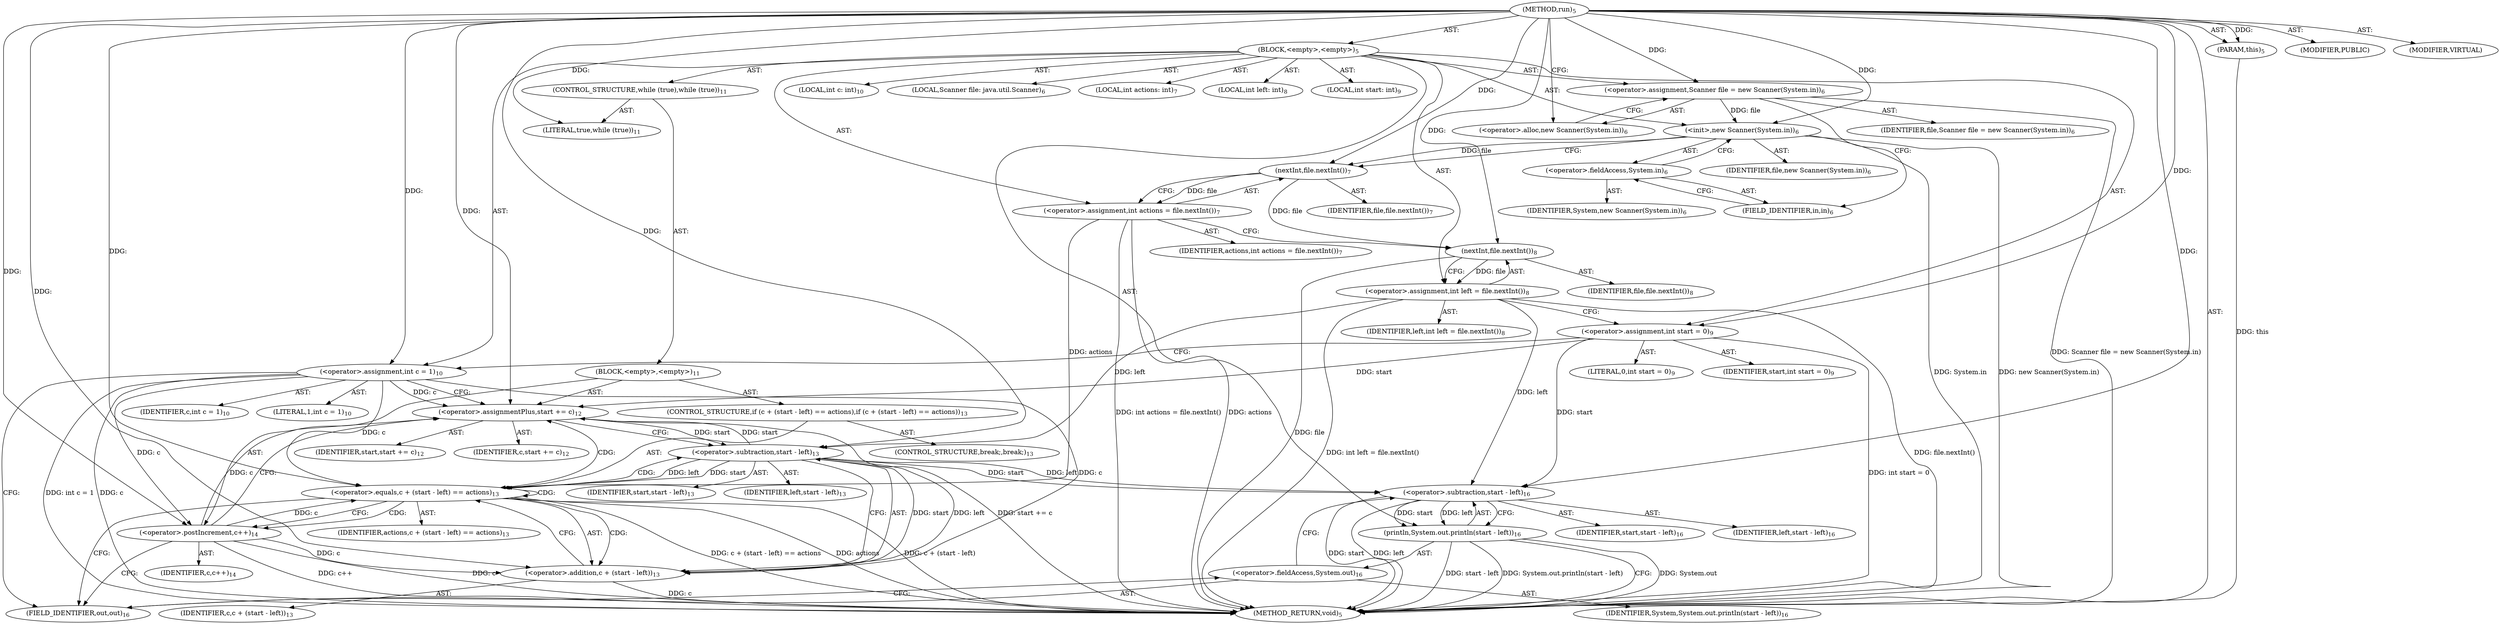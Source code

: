 digraph "run" {  
"20" [label = <(METHOD,run)<SUB>5</SUB>> ]
"21" [label = <(PARAM,this)<SUB>5</SUB>> ]
"22" [label = <(BLOCK,&lt;empty&gt;,&lt;empty&gt;)<SUB>5</SUB>> ]
"4" [label = <(LOCAL,Scanner file: java.util.Scanner)<SUB>6</SUB>> ]
"23" [label = <(&lt;operator&gt;.assignment,Scanner file = new Scanner(System.in))<SUB>6</SUB>> ]
"24" [label = <(IDENTIFIER,file,Scanner file = new Scanner(System.in))<SUB>6</SUB>> ]
"25" [label = <(&lt;operator&gt;.alloc,new Scanner(System.in))<SUB>6</SUB>> ]
"26" [label = <(&lt;init&gt;,new Scanner(System.in))<SUB>6</SUB>> ]
"3" [label = <(IDENTIFIER,file,new Scanner(System.in))<SUB>6</SUB>> ]
"27" [label = <(&lt;operator&gt;.fieldAccess,System.in)<SUB>6</SUB>> ]
"28" [label = <(IDENTIFIER,System,new Scanner(System.in))<SUB>6</SUB>> ]
"29" [label = <(FIELD_IDENTIFIER,in,in)<SUB>6</SUB>> ]
"30" [label = <(LOCAL,int actions: int)<SUB>7</SUB>> ]
"31" [label = <(&lt;operator&gt;.assignment,int actions = file.nextInt())<SUB>7</SUB>> ]
"32" [label = <(IDENTIFIER,actions,int actions = file.nextInt())<SUB>7</SUB>> ]
"33" [label = <(nextInt,file.nextInt())<SUB>7</SUB>> ]
"34" [label = <(IDENTIFIER,file,file.nextInt())<SUB>7</SUB>> ]
"35" [label = <(LOCAL,int left: int)<SUB>8</SUB>> ]
"36" [label = <(&lt;operator&gt;.assignment,int left = file.nextInt())<SUB>8</SUB>> ]
"37" [label = <(IDENTIFIER,left,int left = file.nextInt())<SUB>8</SUB>> ]
"38" [label = <(nextInt,file.nextInt())<SUB>8</SUB>> ]
"39" [label = <(IDENTIFIER,file,file.nextInt())<SUB>8</SUB>> ]
"40" [label = <(LOCAL,int start: int)<SUB>9</SUB>> ]
"41" [label = <(&lt;operator&gt;.assignment,int start = 0)<SUB>9</SUB>> ]
"42" [label = <(IDENTIFIER,start,int start = 0)<SUB>9</SUB>> ]
"43" [label = <(LITERAL,0,int start = 0)<SUB>9</SUB>> ]
"44" [label = <(LOCAL,int c: int)<SUB>10</SUB>> ]
"45" [label = <(&lt;operator&gt;.assignment,int c = 1)<SUB>10</SUB>> ]
"46" [label = <(IDENTIFIER,c,int c = 1)<SUB>10</SUB>> ]
"47" [label = <(LITERAL,1,int c = 1)<SUB>10</SUB>> ]
"48" [label = <(CONTROL_STRUCTURE,while (true),while (true))<SUB>11</SUB>> ]
"49" [label = <(LITERAL,true,while (true))<SUB>11</SUB>> ]
"50" [label = <(BLOCK,&lt;empty&gt;,&lt;empty&gt;)<SUB>11</SUB>> ]
"51" [label = <(&lt;operator&gt;.assignmentPlus,start += c)<SUB>12</SUB>> ]
"52" [label = <(IDENTIFIER,start,start += c)<SUB>12</SUB>> ]
"53" [label = <(IDENTIFIER,c,start += c)<SUB>12</SUB>> ]
"54" [label = <(CONTROL_STRUCTURE,if (c + (start - left) == actions),if (c + (start - left) == actions))<SUB>13</SUB>> ]
"55" [label = <(&lt;operator&gt;.equals,c + (start - left) == actions)<SUB>13</SUB>> ]
"56" [label = <(&lt;operator&gt;.addition,c + (start - left))<SUB>13</SUB>> ]
"57" [label = <(IDENTIFIER,c,c + (start - left))<SUB>13</SUB>> ]
"58" [label = <(&lt;operator&gt;.subtraction,start - left)<SUB>13</SUB>> ]
"59" [label = <(IDENTIFIER,start,start - left)<SUB>13</SUB>> ]
"60" [label = <(IDENTIFIER,left,start - left)<SUB>13</SUB>> ]
"61" [label = <(IDENTIFIER,actions,c + (start - left) == actions)<SUB>13</SUB>> ]
"62" [label = <(CONTROL_STRUCTURE,break;,break;)<SUB>13</SUB>> ]
"63" [label = <(&lt;operator&gt;.postIncrement,c++)<SUB>14</SUB>> ]
"64" [label = <(IDENTIFIER,c,c++)<SUB>14</SUB>> ]
"65" [label = <(println,System.out.println(start - left))<SUB>16</SUB>> ]
"66" [label = <(&lt;operator&gt;.fieldAccess,System.out)<SUB>16</SUB>> ]
"67" [label = <(IDENTIFIER,System,System.out.println(start - left))<SUB>16</SUB>> ]
"68" [label = <(FIELD_IDENTIFIER,out,out)<SUB>16</SUB>> ]
"69" [label = <(&lt;operator&gt;.subtraction,start - left)<SUB>16</SUB>> ]
"70" [label = <(IDENTIFIER,start,start - left)<SUB>16</SUB>> ]
"71" [label = <(IDENTIFIER,left,start - left)<SUB>16</SUB>> ]
"72" [label = <(MODIFIER,PUBLIC)> ]
"73" [label = <(MODIFIER,VIRTUAL)> ]
"74" [label = <(METHOD_RETURN,void)<SUB>5</SUB>> ]
  "20" -> "21"  [ label = "AST: "] 
  "20" -> "22"  [ label = "AST: "] 
  "20" -> "72"  [ label = "AST: "] 
  "20" -> "73"  [ label = "AST: "] 
  "20" -> "74"  [ label = "AST: "] 
  "22" -> "4"  [ label = "AST: "] 
  "22" -> "23"  [ label = "AST: "] 
  "22" -> "26"  [ label = "AST: "] 
  "22" -> "30"  [ label = "AST: "] 
  "22" -> "31"  [ label = "AST: "] 
  "22" -> "35"  [ label = "AST: "] 
  "22" -> "36"  [ label = "AST: "] 
  "22" -> "40"  [ label = "AST: "] 
  "22" -> "41"  [ label = "AST: "] 
  "22" -> "44"  [ label = "AST: "] 
  "22" -> "45"  [ label = "AST: "] 
  "22" -> "48"  [ label = "AST: "] 
  "22" -> "65"  [ label = "AST: "] 
  "23" -> "24"  [ label = "AST: "] 
  "23" -> "25"  [ label = "AST: "] 
  "26" -> "3"  [ label = "AST: "] 
  "26" -> "27"  [ label = "AST: "] 
  "27" -> "28"  [ label = "AST: "] 
  "27" -> "29"  [ label = "AST: "] 
  "31" -> "32"  [ label = "AST: "] 
  "31" -> "33"  [ label = "AST: "] 
  "33" -> "34"  [ label = "AST: "] 
  "36" -> "37"  [ label = "AST: "] 
  "36" -> "38"  [ label = "AST: "] 
  "38" -> "39"  [ label = "AST: "] 
  "41" -> "42"  [ label = "AST: "] 
  "41" -> "43"  [ label = "AST: "] 
  "45" -> "46"  [ label = "AST: "] 
  "45" -> "47"  [ label = "AST: "] 
  "48" -> "49"  [ label = "AST: "] 
  "48" -> "50"  [ label = "AST: "] 
  "50" -> "51"  [ label = "AST: "] 
  "50" -> "54"  [ label = "AST: "] 
  "50" -> "63"  [ label = "AST: "] 
  "51" -> "52"  [ label = "AST: "] 
  "51" -> "53"  [ label = "AST: "] 
  "54" -> "55"  [ label = "AST: "] 
  "54" -> "62"  [ label = "AST: "] 
  "55" -> "56"  [ label = "AST: "] 
  "55" -> "61"  [ label = "AST: "] 
  "56" -> "57"  [ label = "AST: "] 
  "56" -> "58"  [ label = "AST: "] 
  "58" -> "59"  [ label = "AST: "] 
  "58" -> "60"  [ label = "AST: "] 
  "63" -> "64"  [ label = "AST: "] 
  "65" -> "66"  [ label = "AST: "] 
  "65" -> "69"  [ label = "AST: "] 
  "66" -> "67"  [ label = "AST: "] 
  "66" -> "68"  [ label = "AST: "] 
  "69" -> "70"  [ label = "AST: "] 
  "69" -> "71"  [ label = "AST: "] 
  "23" -> "29"  [ label = "CFG: "] 
  "26" -> "33"  [ label = "CFG: "] 
  "31" -> "38"  [ label = "CFG: "] 
  "36" -> "41"  [ label = "CFG: "] 
  "41" -> "45"  [ label = "CFG: "] 
  "45" -> "51"  [ label = "CFG: "] 
  "45" -> "68"  [ label = "CFG: "] 
  "65" -> "74"  [ label = "CFG: "] 
  "25" -> "23"  [ label = "CFG: "] 
  "27" -> "26"  [ label = "CFG: "] 
  "33" -> "31"  [ label = "CFG: "] 
  "38" -> "36"  [ label = "CFG: "] 
  "66" -> "69"  [ label = "CFG: "] 
  "69" -> "65"  [ label = "CFG: "] 
  "29" -> "27"  [ label = "CFG: "] 
  "51" -> "58"  [ label = "CFG: "] 
  "63" -> "51"  [ label = "CFG: "] 
  "63" -> "68"  [ label = "CFG: "] 
  "68" -> "66"  [ label = "CFG: "] 
  "55" -> "68"  [ label = "CFG: "] 
  "55" -> "63"  [ label = "CFG: "] 
  "56" -> "55"  [ label = "CFG: "] 
  "58" -> "56"  [ label = "CFG: "] 
  "20" -> "25"  [ label = "CFG: "] 
  "21" -> "74"  [ label = "DDG: this"] 
  "23" -> "74"  [ label = "DDG: Scanner file = new Scanner(System.in)"] 
  "26" -> "74"  [ label = "DDG: System.in"] 
  "26" -> "74"  [ label = "DDG: new Scanner(System.in)"] 
  "31" -> "74"  [ label = "DDG: actions"] 
  "31" -> "74"  [ label = "DDG: int actions = file.nextInt()"] 
  "38" -> "74"  [ label = "DDG: file"] 
  "36" -> "74"  [ label = "DDG: file.nextInt()"] 
  "36" -> "74"  [ label = "DDG: int left = file.nextInt()"] 
  "41" -> "74"  [ label = "DDG: int start = 0"] 
  "45" -> "74"  [ label = "DDG: c"] 
  "45" -> "74"  [ label = "DDG: int c = 1"] 
  "51" -> "74"  [ label = "DDG: start += c"] 
  "56" -> "74"  [ label = "DDG: c"] 
  "55" -> "74"  [ label = "DDG: c + (start - left)"] 
  "55" -> "74"  [ label = "DDG: actions"] 
  "55" -> "74"  [ label = "DDG: c + (start - left) == actions"] 
  "63" -> "74"  [ label = "DDG: c"] 
  "63" -> "74"  [ label = "DDG: c++"] 
  "65" -> "74"  [ label = "DDG: System.out"] 
  "69" -> "74"  [ label = "DDG: start"] 
  "69" -> "74"  [ label = "DDG: left"] 
  "65" -> "74"  [ label = "DDG: start - left"] 
  "65" -> "74"  [ label = "DDG: System.out.println(start - left)"] 
  "20" -> "21"  [ label = "DDG: "] 
  "20" -> "23"  [ label = "DDG: "] 
  "33" -> "31"  [ label = "DDG: file"] 
  "38" -> "36"  [ label = "DDG: file"] 
  "20" -> "41"  [ label = "DDG: "] 
  "20" -> "45"  [ label = "DDG: "] 
  "23" -> "26"  [ label = "DDG: file"] 
  "20" -> "26"  [ label = "DDG: "] 
  "20" -> "49"  [ label = "DDG: "] 
  "69" -> "65"  [ label = "DDG: start"] 
  "69" -> "65"  [ label = "DDG: left"] 
  "26" -> "33"  [ label = "DDG: file"] 
  "20" -> "33"  [ label = "DDG: "] 
  "33" -> "38"  [ label = "DDG: file"] 
  "20" -> "38"  [ label = "DDG: "] 
  "45" -> "51"  [ label = "DDG: c"] 
  "63" -> "51"  [ label = "DDG: c"] 
  "20" -> "51"  [ label = "DDG: "] 
  "41" -> "69"  [ label = "DDG: start"] 
  "58" -> "69"  [ label = "DDG: start"] 
  "20" -> "69"  [ label = "DDG: "] 
  "36" -> "69"  [ label = "DDG: left"] 
  "58" -> "69"  [ label = "DDG: left"] 
  "41" -> "51"  [ label = "DDG: start"] 
  "58" -> "51"  [ label = "DDG: start"] 
  "20" -> "63"  [ label = "DDG: "] 
  "45" -> "63"  [ label = "DDG: c"] 
  "20" -> "55"  [ label = "DDG: "] 
  "45" -> "55"  [ label = "DDG: c"] 
  "63" -> "55"  [ label = "DDG: c"] 
  "58" -> "55"  [ label = "DDG: start"] 
  "58" -> "55"  [ label = "DDG: left"] 
  "31" -> "55"  [ label = "DDG: actions"] 
  "20" -> "56"  [ label = "DDG: "] 
  "45" -> "56"  [ label = "DDG: c"] 
  "63" -> "56"  [ label = "DDG: c"] 
  "58" -> "56"  [ label = "DDG: start"] 
  "58" -> "56"  [ label = "DDG: left"] 
  "51" -> "58"  [ label = "DDG: start"] 
  "20" -> "58"  [ label = "DDG: "] 
  "36" -> "58"  [ label = "DDG: left"] 
  "55" -> "63"  [ label = "CDG: "] 
  "55" -> "58"  [ label = "CDG: "] 
  "55" -> "51"  [ label = "CDG: "] 
  "55" -> "55"  [ label = "CDG: "] 
  "55" -> "56"  [ label = "CDG: "] 
}
